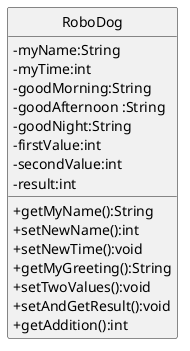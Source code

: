 @startuml Robodogクラス図
skinparam classAttributeIconSize 0
hide circle

class RoboDog {
 -myName:String
 -myTime:int
 -goodMorning:String
 -goodAfternoon :String
 -goodNight:String
 -firstValue:int
 -secondValue:int
 -result:int

 +getMyName():String
 +setNewName():int
 +setNewTime():void
 +getMyGreeting():String
 +setTwoValues():void
 +setAndGetResult():void
 +getAddition():int
}

@enduml
